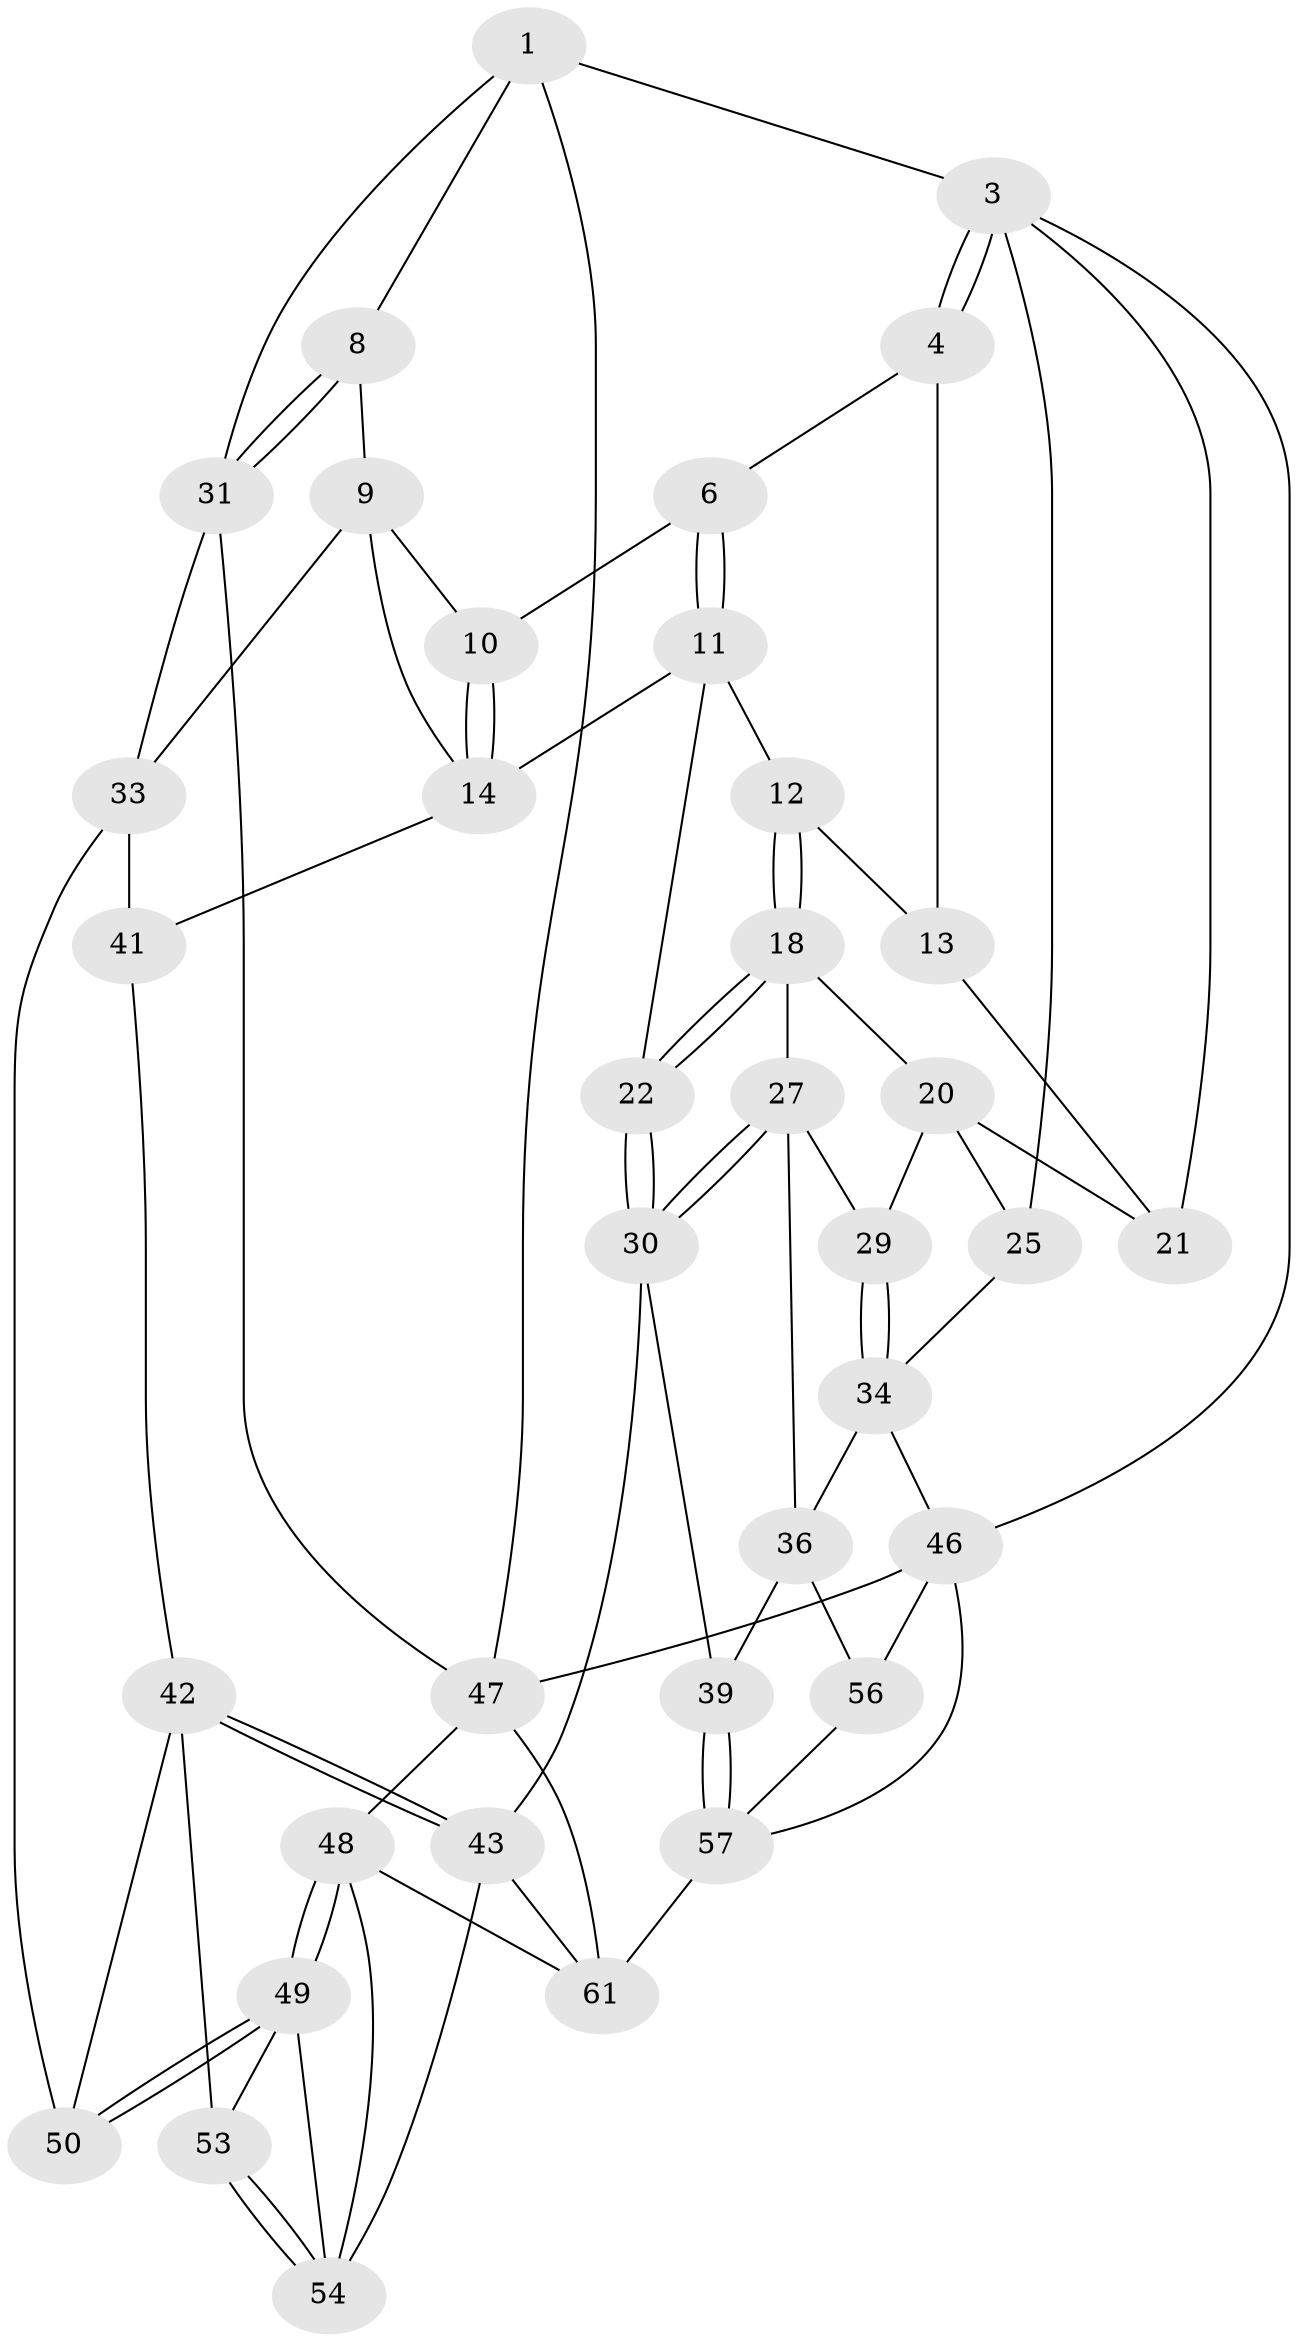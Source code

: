 // Generated by graph-tools (version 1.1) at 2025/52/02/27/25 19:52:39]
// undirected, 37 vertices, 82 edges
graph export_dot {
graph [start="1"]
  node [color=gray90,style=filled];
  1 [pos="+0.7982708920591925+0",super="+2"];
  3 [pos="+0+0",super="+23"];
  4 [pos="+0+0",super="+5"];
  6 [pos="+0.4813172619836646+0",super="+7"];
  8 [pos="+1+0.16280299864019146"];
  9 [pos="+0.9658107249623966+0.16594178405038942",super="+26"];
  10 [pos="+0.7690196439529113+0.004046324707279756"];
  11 [pos="+0.478837512586952+0",super="+16"];
  12 [pos="+0.3365887683580393+0.10929833869037285"];
  13 [pos="+0.25886952097043553+0.0949303291999945",super="+17"];
  14 [pos="+0.6249334551505908+0.30454576595254734",super="+15"];
  18 [pos="+0.3950289162504774+0.2055368483791267",super="+19"];
  20 [pos="+0.16407856931174167+0.17167702431392842",super="+24"];
  21 [pos="+0.16337867383582072+0.15427778284449292"];
  22 [pos="+0.5199980212397605+0.32671326373676696"];
  25 [pos="+0+0.32521519891341594"];
  27 [pos="+0.23784636116914196+0.35134191777716495",super="+28"];
  29 [pos="+0.06699410491984824+0.3796604624933857"];
  30 [pos="+0.4980229737502133+0.3433589125178465",super="+38"];
  31 [pos="+1+0.20481377258294664",super="+32"];
  33 [pos="+0.8496849761640395+0.4259096116309415",super="+45"];
  34 [pos="+0.0011627966013589975+0.6473167302395384",super="+35"];
  36 [pos="+0.18179339321259733+0.4927797300173521",super="+37"];
  39 [pos="+0.379687924015497+0.6158894106819097",super="+40"];
  41 [pos="+0.6508705015890174+0.5362077624141592"];
  42 [pos="+0.6376074509605035+0.5931627697208759",super="+52"];
  43 [pos="+0.5905622392096548+0.6852460541448003",super="+44"];
  46 [pos="+0+1",super="+59"];
  47 [pos="+1+0.7659703328032527",super="+51"];
  48 [pos="+0.9386866649661356+0.7260922758915561",super="+63"];
  49 [pos="+0.9247738688093462+0.7137672077989576",super="+55"];
  50 [pos="+0.8705809224340406+0.6438037147857846"];
  53 [pos="+0.6918945604338509+0.6884703442878245"];
  54 [pos="+0.604202729472221+0.6951736496378634",super="+60"];
  56 [pos="+0.22353074326330993+0.6731140382501333",super="+58"];
  57 [pos="+0.31844550750509276+0.81788942164584",super="+62"];
  61 [pos="+0.4577676423405489+1",super="+64"];
  1 -- 8;
  1 -- 3;
  1 -- 31;
  1 -- 47;
  3 -- 4;
  3 -- 4;
  3 -- 46;
  3 -- 25;
  3 -- 21;
  4 -- 13 [weight=2];
  4 -- 6;
  6 -- 11;
  6 -- 11;
  6 -- 10;
  8 -- 9;
  8 -- 31;
  8 -- 31;
  9 -- 10;
  9 -- 14;
  9 -- 33;
  10 -- 14;
  10 -- 14;
  11 -- 12;
  11 -- 14;
  11 -- 22;
  12 -- 13;
  12 -- 18;
  12 -- 18;
  13 -- 21;
  14 -- 41;
  18 -- 22;
  18 -- 22;
  18 -- 27;
  18 -- 20;
  20 -- 21;
  20 -- 25;
  20 -- 29;
  22 -- 30;
  22 -- 30;
  25 -- 34;
  27 -- 30;
  27 -- 30;
  27 -- 36;
  27 -- 29;
  29 -- 34;
  29 -- 34;
  30 -- 43;
  30 -- 39;
  31 -- 33;
  31 -- 47;
  33 -- 41;
  33 -- 50;
  34 -- 46;
  34 -- 36;
  36 -- 39;
  36 -- 56;
  39 -- 57;
  39 -- 57;
  41 -- 42;
  42 -- 43;
  42 -- 43;
  42 -- 50;
  42 -- 53;
  43 -- 54;
  43 -- 61;
  46 -- 57;
  46 -- 47;
  46 -- 56;
  47 -- 48;
  47 -- 61;
  48 -- 49;
  48 -- 49;
  48 -- 61;
  48 -- 54;
  49 -- 50;
  49 -- 50;
  49 -- 53;
  49 -- 54;
  53 -- 54;
  53 -- 54;
  56 -- 57;
  57 -- 61;
}
